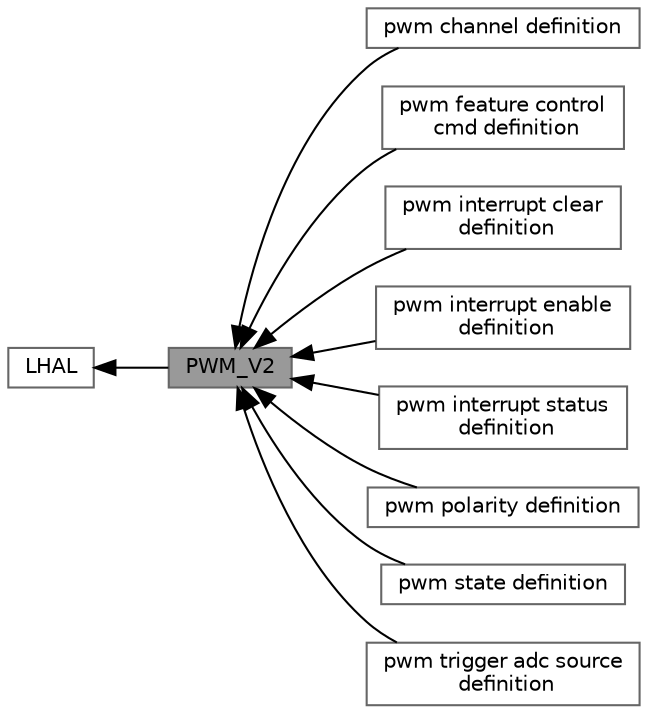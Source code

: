 digraph "PWM_V2"
{
 // LATEX_PDF_SIZE
  bgcolor="transparent";
  edge [fontname=Helvetica,fontsize=10,labelfontname=Helvetica,labelfontsize=10];
  node [fontname=Helvetica,fontsize=10,shape=box,height=0.2,width=0.4];
  rankdir=LR;
  Node2 [label="LHAL",height=0.2,width=0.4,color="grey40", fillcolor="white", style="filled",URL="$group___l_h_a_l.html",tooltip=" "];
  Node3 [label="pwm channel definition",height=0.2,width=0.4,color="grey40", fillcolor="white", style="filled",URL="$group___p_w_m___c_h_a_n_n_e_l.html",tooltip=" "];
  Node10 [label="pwm feature control\l cmd definition",height=0.2,width=0.4,color="grey40", fillcolor="white", style="filled",URL="$group___p_w_m___c_m_d.html",tooltip=" "];
  Node9 [label="pwm interrupt clear\l definition",height=0.2,width=0.4,color="grey40", fillcolor="white", style="filled",URL="$group___p_w_m___i_n_t_c_l_r.html",tooltip=" "];
  Node7 [label="pwm interrupt enable\l definition",height=0.2,width=0.4,color="grey40", fillcolor="white", style="filled",URL="$group___p_w_m___i_n_t_e_n.html",tooltip=" "];
  Node8 [label="pwm interrupt status\l definition",height=0.2,width=0.4,color="grey40", fillcolor="white", style="filled",URL="$group___p_w_m___i_n_t_s_t_s.html",tooltip=" "];
  Node4 [label="pwm polarity definition",height=0.2,width=0.4,color="grey40", fillcolor="white", style="filled",URL="$group___p_w_m___p_o_l_a_r_i_t_y.html",tooltip=" "];
  Node5 [label="pwm state definition",height=0.2,width=0.4,color="grey40", fillcolor="white", style="filled",URL="$group___p_w_m___s_t_a_t_e.html",tooltip=" "];
  Node6 [label="pwm trigger adc source\l definition",height=0.2,width=0.4,color="grey40", fillcolor="white", style="filled",URL="$group___p_w_m___t_r_i_g___s_d_c___s_r_c.html",tooltip=" "];
  Node1 [label="PWM_V2",height=0.2,width=0.4,color="gray40", fillcolor="grey60", style="filled", fontcolor="black",tooltip=" "];
  Node2->Node1 [shape=plaintext, dir="back", style="solid"];
  Node1->Node3 [shape=plaintext, dir="back", style="solid"];
  Node1->Node4 [shape=plaintext, dir="back", style="solid"];
  Node1->Node5 [shape=plaintext, dir="back", style="solid"];
  Node1->Node6 [shape=plaintext, dir="back", style="solid"];
  Node1->Node7 [shape=plaintext, dir="back", style="solid"];
  Node1->Node8 [shape=plaintext, dir="back", style="solid"];
  Node1->Node9 [shape=plaintext, dir="back", style="solid"];
  Node1->Node10 [shape=plaintext, dir="back", style="solid"];
}
